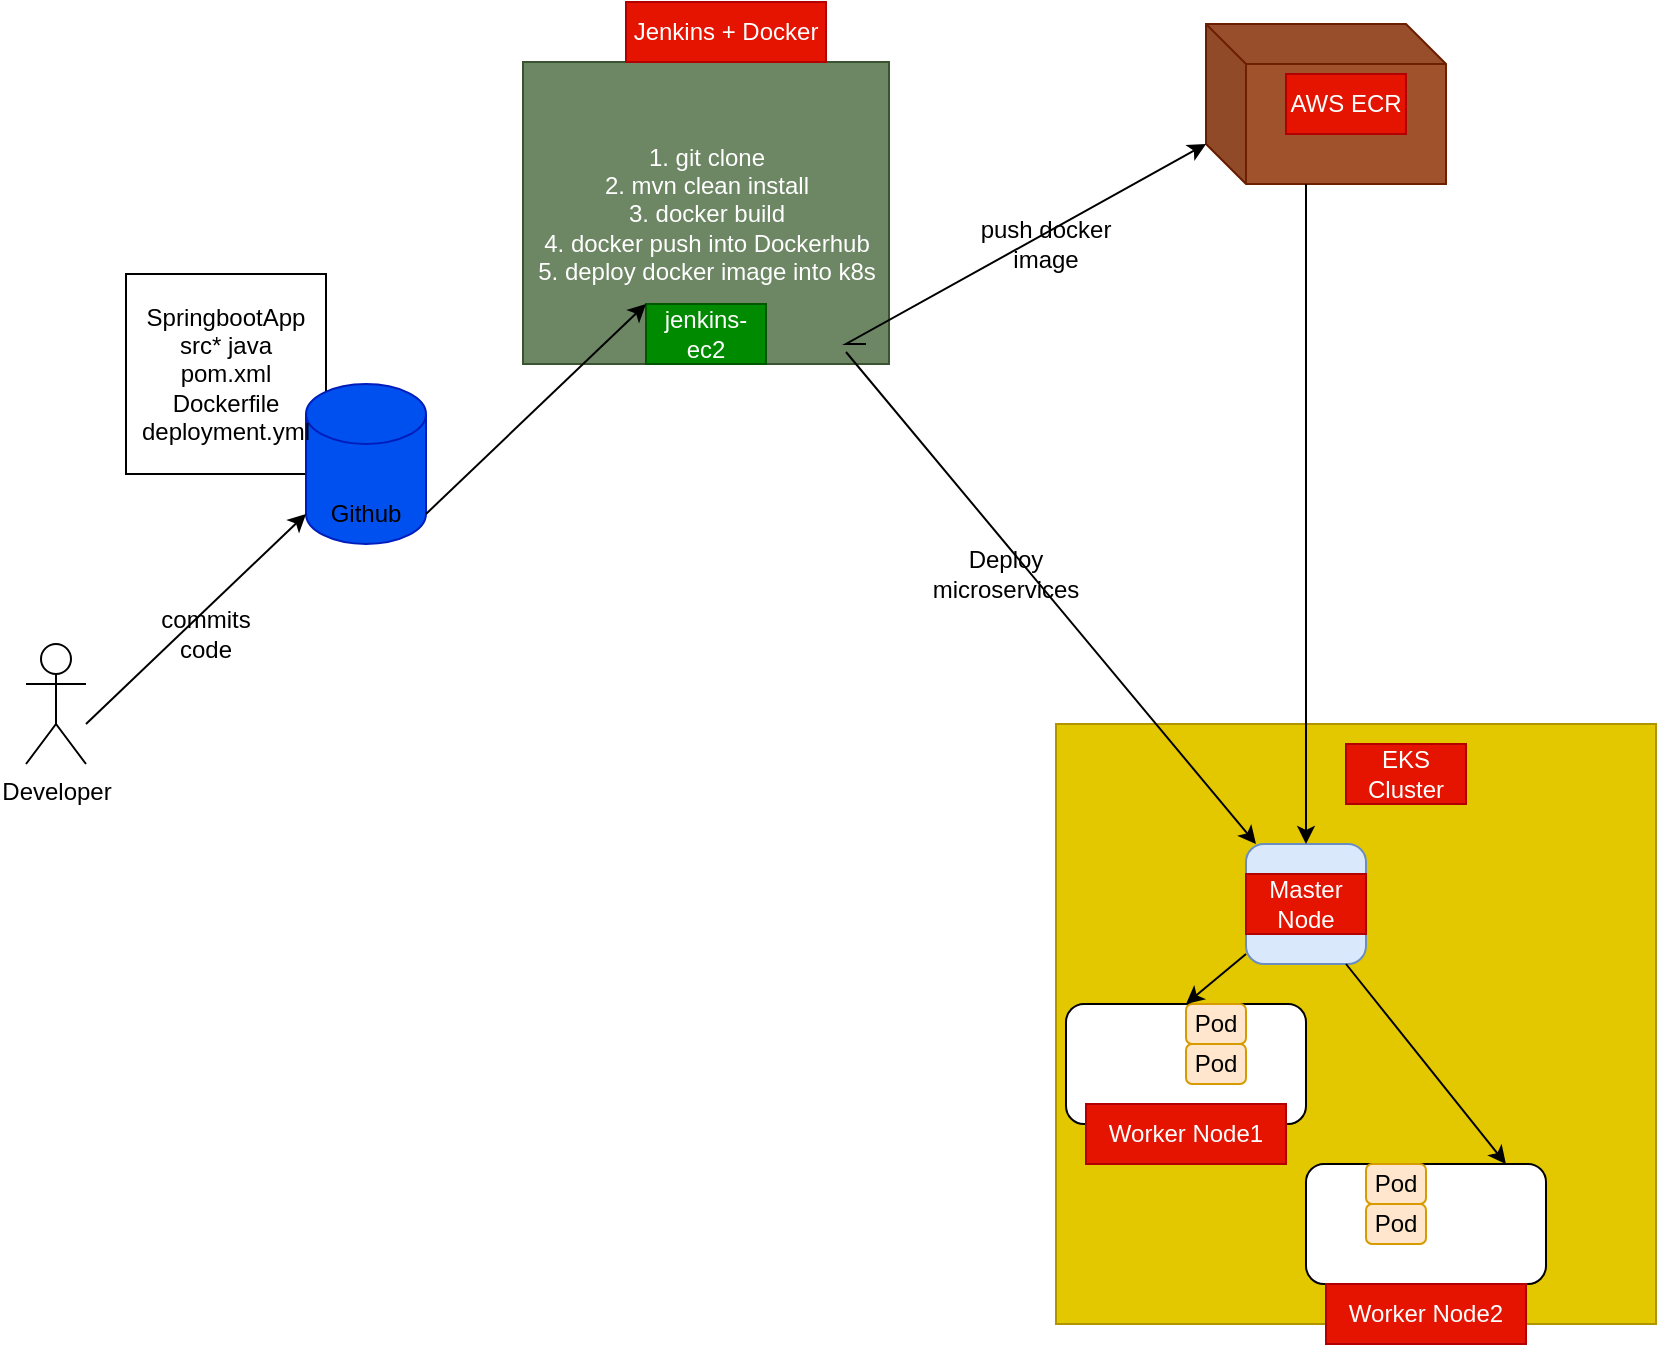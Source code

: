 <mxfile version="20.1.3" type="github">
  <diagram id="sR7q3i5S6xO89O94nbFP" name="Page-1">
    <mxGraphModel dx="1403" dy="820" grid="1" gridSize="10" guides="1" tooltips="1" connect="1" arrows="1" fold="1" page="1" pageScale="1" pageWidth="850" pageHeight="1100" math="0" shadow="0">
      <root>
        <mxCell id="0" />
        <mxCell id="1" parent="0" />
        <mxCell id="kB0Qk9ZAoFYVdAAV9_FI-44" value="&lt;div&gt;1. git clone&lt;/div&gt;&lt;div&gt;2. mvn clean install&lt;/div&gt;&lt;div&gt;3. docker build&lt;/div&gt;&lt;div&gt;4. docker push into Dockerhub&lt;/div&gt;&lt;div&gt;5. deploy docker image into k8s&lt;br&gt;&lt;/div&gt;" style="text;html=1;align=center;verticalAlign=middle;whiteSpace=wrap;rounded=0;fillColor=#6d8764;fontColor=#ffffff;strokeColor=#3A5431;" vertex="1" parent="1">
          <mxGeometry x="318.5" y="69" width="183" height="151" as="geometry" />
        </mxCell>
        <mxCell id="kB0Qk9ZAoFYVdAAV9_FI-46" value="" style="whiteSpace=wrap;html=1;aspect=fixed;" vertex="1" parent="1">
          <mxGeometry x="120" y="175" width="100" height="100" as="geometry" />
        </mxCell>
        <mxCell id="kB0Qk9ZAoFYVdAAV9_FI-5" value="" style="whiteSpace=wrap;html=1;aspect=fixed;fillColor=#e3c800;fontColor=#000000;strokeColor=#B09500;" vertex="1" parent="1">
          <mxGeometry x="585" y="400" width="300" height="300" as="geometry" />
        </mxCell>
        <mxCell id="kB0Qk9ZAoFYVdAAV9_FI-1" value="jenkins-ec2" style="text;html=1;strokeColor=#005700;fillColor=#008a00;align=center;verticalAlign=middle;whiteSpace=wrap;rounded=0;fontColor=#ffffff;" vertex="1" parent="1">
          <mxGeometry x="380" y="190" width="60" height="30" as="geometry" />
        </mxCell>
        <mxCell id="kB0Qk9ZAoFYVdAAV9_FI-2" value="" style="rounded=1;whiteSpace=wrap;html=1;" vertex="1" parent="1">
          <mxGeometry x="590" y="540" width="120" height="60" as="geometry" />
        </mxCell>
        <mxCell id="kB0Qk9ZAoFYVdAAV9_FI-3" value="" style="rounded=1;whiteSpace=wrap;html=1;fillColor=#dae8fc;strokeColor=#6c8ebf;" vertex="1" parent="1">
          <mxGeometry x="680" y="460" width="60" height="60" as="geometry" />
        </mxCell>
        <mxCell id="kB0Qk9ZAoFYVdAAV9_FI-4" value="" style="rounded=1;whiteSpace=wrap;html=1;" vertex="1" parent="1">
          <mxGeometry x="710" y="620" width="120" height="60" as="geometry" />
        </mxCell>
        <mxCell id="kB0Qk9ZAoFYVdAAV9_FI-7" value="Pod" style="rounded=1;whiteSpace=wrap;html=1;fillColor=#ffe6cc;strokeColor=#d79b00;" vertex="1" parent="1">
          <mxGeometry x="740" y="640" width="30" height="20" as="geometry" />
        </mxCell>
        <mxCell id="kB0Qk9ZAoFYVdAAV9_FI-8" value="Pod" style="rounded=1;whiteSpace=wrap;html=1;fillColor=#ffe6cc;strokeColor=#d79b00;" vertex="1" parent="1">
          <mxGeometry x="740" y="620" width="30" height="20" as="geometry" />
        </mxCell>
        <mxCell id="kB0Qk9ZAoFYVdAAV9_FI-9" value="Pod" style="rounded=1;whiteSpace=wrap;html=1;fillColor=#ffe6cc;strokeColor=#d79b00;" vertex="1" parent="1">
          <mxGeometry x="650" y="560" width="30" height="20" as="geometry" />
        </mxCell>
        <mxCell id="kB0Qk9ZAoFYVdAAV9_FI-10" value="Pod" style="rounded=1;whiteSpace=wrap;html=1;fillColor=#ffe6cc;strokeColor=#d79b00;" vertex="1" parent="1">
          <mxGeometry x="650" y="540" width="30" height="20" as="geometry" />
        </mxCell>
        <mxCell id="kB0Qk9ZAoFYVdAAV9_FI-13" value="" style="shape=cylinder3;whiteSpace=wrap;html=1;boundedLbl=1;backgroundOutline=1;size=15;fillColor=#0050ef;fontColor=#ffffff;strokeColor=#001DBC;" vertex="1" parent="1">
          <mxGeometry x="210" y="230" width="60" height="80" as="geometry" />
        </mxCell>
        <mxCell id="kB0Qk9ZAoFYVdAAV9_FI-15" value="" style="shape=cube;whiteSpace=wrap;html=1;boundedLbl=1;backgroundOutline=1;darkOpacity=0.05;darkOpacity2=0.1;fillColor=#a0522d;fontColor=#ffffff;strokeColor=#6D1F00;" vertex="1" parent="1">
          <mxGeometry x="660" y="50" width="120" height="80" as="geometry" />
        </mxCell>
        <mxCell id="kB0Qk9ZAoFYVdAAV9_FI-16" value="Developer" style="shape=umlActor;verticalLabelPosition=bottom;verticalAlign=top;html=1;outlineConnect=0;" vertex="1" parent="1">
          <mxGeometry x="70" y="360" width="30" height="60" as="geometry" />
        </mxCell>
        <mxCell id="kB0Qk9ZAoFYVdAAV9_FI-21" value="" style="endArrow=classic;html=1;rounded=0;entryX=0;entryY=1;entryDx=0;entryDy=-15;entryPerimeter=0;" edge="1" parent="1" target="kB0Qk9ZAoFYVdAAV9_FI-13">
          <mxGeometry width="50" height="50" relative="1" as="geometry">
            <mxPoint x="100" y="400" as="sourcePoint" />
            <mxPoint x="150" y="350" as="targetPoint" />
          </mxGeometry>
        </mxCell>
        <mxCell id="kB0Qk9ZAoFYVdAAV9_FI-22" value="" style="endArrow=classic;html=1;rounded=0;entryX=0;entryY=1;entryDx=0;entryDy=-15;entryPerimeter=0;" edge="1" parent="1">
          <mxGeometry width="50" height="50" relative="1" as="geometry">
            <mxPoint x="270" y="295" as="sourcePoint" />
            <mxPoint x="380" y="190" as="targetPoint" />
          </mxGeometry>
        </mxCell>
        <mxCell id="kB0Qk9ZAoFYVdAAV9_FI-26" value="" style="endArrow=classic;html=1;rounded=0;entryX=0;entryY=0;entryDx=0;entryDy=60;entryPerimeter=0;" edge="1" parent="1" target="kB0Qk9ZAoFYVdAAV9_FI-15">
          <mxGeometry width="50" height="50" relative="1" as="geometry">
            <mxPoint x="490" y="210" as="sourcePoint" />
            <mxPoint x="540" y="160" as="targetPoint" />
            <Array as="points">
              <mxPoint x="480" y="210" />
            </Array>
          </mxGeometry>
        </mxCell>
        <mxCell id="kB0Qk9ZAoFYVdAAV9_FI-28" value="" style="endArrow=classic;html=1;rounded=0;entryX=0.5;entryY=0;entryDx=0;entryDy=0;" edge="1" parent="1" target="kB0Qk9ZAoFYVdAAV9_FI-3">
          <mxGeometry width="50" height="50" relative="1" as="geometry">
            <mxPoint x="710" y="130" as="sourcePoint" />
            <mxPoint x="700" y="440" as="targetPoint" />
          </mxGeometry>
        </mxCell>
        <mxCell id="kB0Qk9ZAoFYVdAAV9_FI-29" value="" style="endArrow=classic;html=1;rounded=0;" edge="1" parent="1" target="kB0Qk9ZAoFYVdAAV9_FI-3">
          <mxGeometry width="50" height="50" relative="1" as="geometry">
            <mxPoint x="480" y="214" as="sourcePoint" />
            <mxPoint x="530" y="210" as="targetPoint" />
          </mxGeometry>
        </mxCell>
        <mxCell id="kB0Qk9ZAoFYVdAAV9_FI-30" value="" style="endArrow=classic;html=1;rounded=0;entryX=0;entryY=0;entryDx=0;entryDy=0;" edge="1" parent="1" source="kB0Qk9ZAoFYVdAAV9_FI-3" target="kB0Qk9ZAoFYVdAAV9_FI-10">
          <mxGeometry width="50" height="50" relative="1" as="geometry">
            <mxPoint x="600" y="490" as="sourcePoint" />
            <mxPoint x="660" y="530" as="targetPoint" />
          </mxGeometry>
        </mxCell>
        <mxCell id="kB0Qk9ZAoFYVdAAV9_FI-31" value="" style="endArrow=classic;html=1;rounded=0;entryX=0.833;entryY=0;entryDx=0;entryDy=0;entryPerimeter=0;" edge="1" parent="1" target="kB0Qk9ZAoFYVdAAV9_FI-4">
          <mxGeometry width="50" height="50" relative="1" as="geometry">
            <mxPoint x="730" y="520" as="sourcePoint" />
            <mxPoint x="730" y="610" as="targetPoint" />
          </mxGeometry>
        </mxCell>
        <mxCell id="kB0Qk9ZAoFYVdAAV9_FI-33" value="Master Node" style="text;html=1;strokeColor=#B20000;fillColor=#e51400;align=center;verticalAlign=middle;whiteSpace=wrap;rounded=0;fontColor=#ffffff;" vertex="1" parent="1">
          <mxGeometry x="680" y="475" width="60" height="30" as="geometry" />
        </mxCell>
        <mxCell id="kB0Qk9ZAoFYVdAAV9_FI-36" value="commits code" style="text;html=1;strokeColor=none;fillColor=none;align=center;verticalAlign=middle;whiteSpace=wrap;rounded=0;" vertex="1" parent="1">
          <mxGeometry x="130" y="340" width="60" height="30" as="geometry" />
        </mxCell>
        <mxCell id="kB0Qk9ZAoFYVdAAV9_FI-38" value="Github" style="text;html=1;strokeColor=none;fillColor=none;align=center;verticalAlign=middle;whiteSpace=wrap;rounded=0;" vertex="1" parent="1">
          <mxGeometry x="210" y="280" width="60" height="30" as="geometry" />
        </mxCell>
        <mxCell id="kB0Qk9ZAoFYVdAAV9_FI-41" value="Deploy microservices" style="text;html=1;strokeColor=none;fillColor=none;align=center;verticalAlign=middle;whiteSpace=wrap;rounded=0;" vertex="1" parent="1">
          <mxGeometry x="530" y="310" width="60" height="30" as="geometry" />
        </mxCell>
        <mxCell id="kB0Qk9ZAoFYVdAAV9_FI-43" value="AWS ECR" style="text;html=1;strokeColor=#B20000;fillColor=#e51400;align=center;verticalAlign=middle;whiteSpace=wrap;rounded=0;fontColor=#ffffff;" vertex="1" parent="1">
          <mxGeometry x="700" y="75" width="60" height="30" as="geometry" />
        </mxCell>
        <mxCell id="kB0Qk9ZAoFYVdAAV9_FI-45" value="&lt;div&gt;SpringbootApp&lt;/div&gt;&lt;div&gt;src* java&lt;/div&gt;&lt;div&gt;pom.xml&lt;/div&gt;&lt;div&gt;Dockerfile&lt;/div&gt;&lt;div&gt;deployment.yml&lt;br&gt;&lt;/div&gt;" style="text;html=1;strokeColor=none;fillColor=none;align=center;verticalAlign=middle;whiteSpace=wrap;rounded=0;" vertex="1" parent="1">
          <mxGeometry x="120" y="190" width="100" height="70" as="geometry" />
        </mxCell>
        <mxCell id="kB0Qk9ZAoFYVdAAV9_FI-52" value="push docker image" style="text;html=1;strokeColor=none;fillColor=none;align=center;verticalAlign=middle;whiteSpace=wrap;rounded=0;" vertex="1" parent="1">
          <mxGeometry x="540" y="145" width="80" height="30" as="geometry" />
        </mxCell>
        <mxCell id="kB0Qk9ZAoFYVdAAV9_FI-53" value="EKS Cluster" style="text;html=1;strokeColor=#B20000;fillColor=#e51400;align=center;verticalAlign=middle;whiteSpace=wrap;rounded=0;fontColor=#ffffff;" vertex="1" parent="1">
          <mxGeometry x="730" y="410" width="60" height="30" as="geometry" />
        </mxCell>
        <mxCell id="kB0Qk9ZAoFYVdAAV9_FI-54" value="Worker Node1" style="text;html=1;strokeColor=#B20000;fillColor=#e51400;align=center;verticalAlign=middle;whiteSpace=wrap;rounded=0;fontColor=#ffffff;" vertex="1" parent="1">
          <mxGeometry x="600" y="590" width="100" height="30" as="geometry" />
        </mxCell>
        <mxCell id="kB0Qk9ZAoFYVdAAV9_FI-56" value="Jenkins + Docker" style="text;html=1;strokeColor=#B20000;fillColor=#e51400;align=center;verticalAlign=middle;whiteSpace=wrap;rounded=0;fontColor=#ffffff;" vertex="1" parent="1">
          <mxGeometry x="370" y="39" width="100" height="30" as="geometry" />
        </mxCell>
        <mxCell id="kB0Qk9ZAoFYVdAAV9_FI-57" value="Worker Node2" style="text;html=1;strokeColor=#B20000;fillColor=#e51400;align=center;verticalAlign=middle;whiteSpace=wrap;rounded=0;fontColor=#ffffff;" vertex="1" parent="1">
          <mxGeometry x="720" y="680" width="100" height="30" as="geometry" />
        </mxCell>
      </root>
    </mxGraphModel>
  </diagram>
</mxfile>
